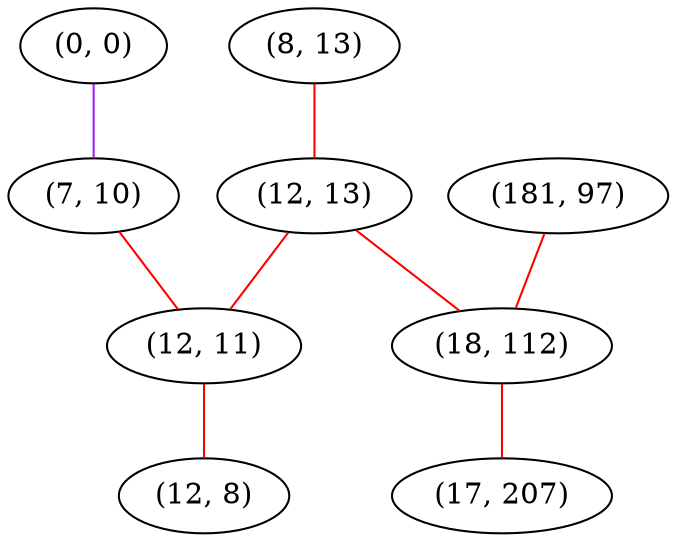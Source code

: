 graph "" {
"(0, 0)";
"(8, 13)";
"(7, 10)";
"(12, 13)";
"(181, 97)";
"(18, 112)";
"(12, 11)";
"(17, 207)";
"(12, 8)";
"(0, 0)" -- "(7, 10)"  [color=purple, key=0, weight=4];
"(8, 13)" -- "(12, 13)"  [color=red, key=0, weight=1];
"(7, 10)" -- "(12, 11)"  [color=red, key=0, weight=1];
"(12, 13)" -- "(18, 112)"  [color=red, key=0, weight=1];
"(12, 13)" -- "(12, 11)"  [color=red, key=0, weight=1];
"(181, 97)" -- "(18, 112)"  [color=red, key=0, weight=1];
"(18, 112)" -- "(17, 207)"  [color=red, key=0, weight=1];
"(12, 11)" -- "(12, 8)"  [color=red, key=0, weight=1];
}
